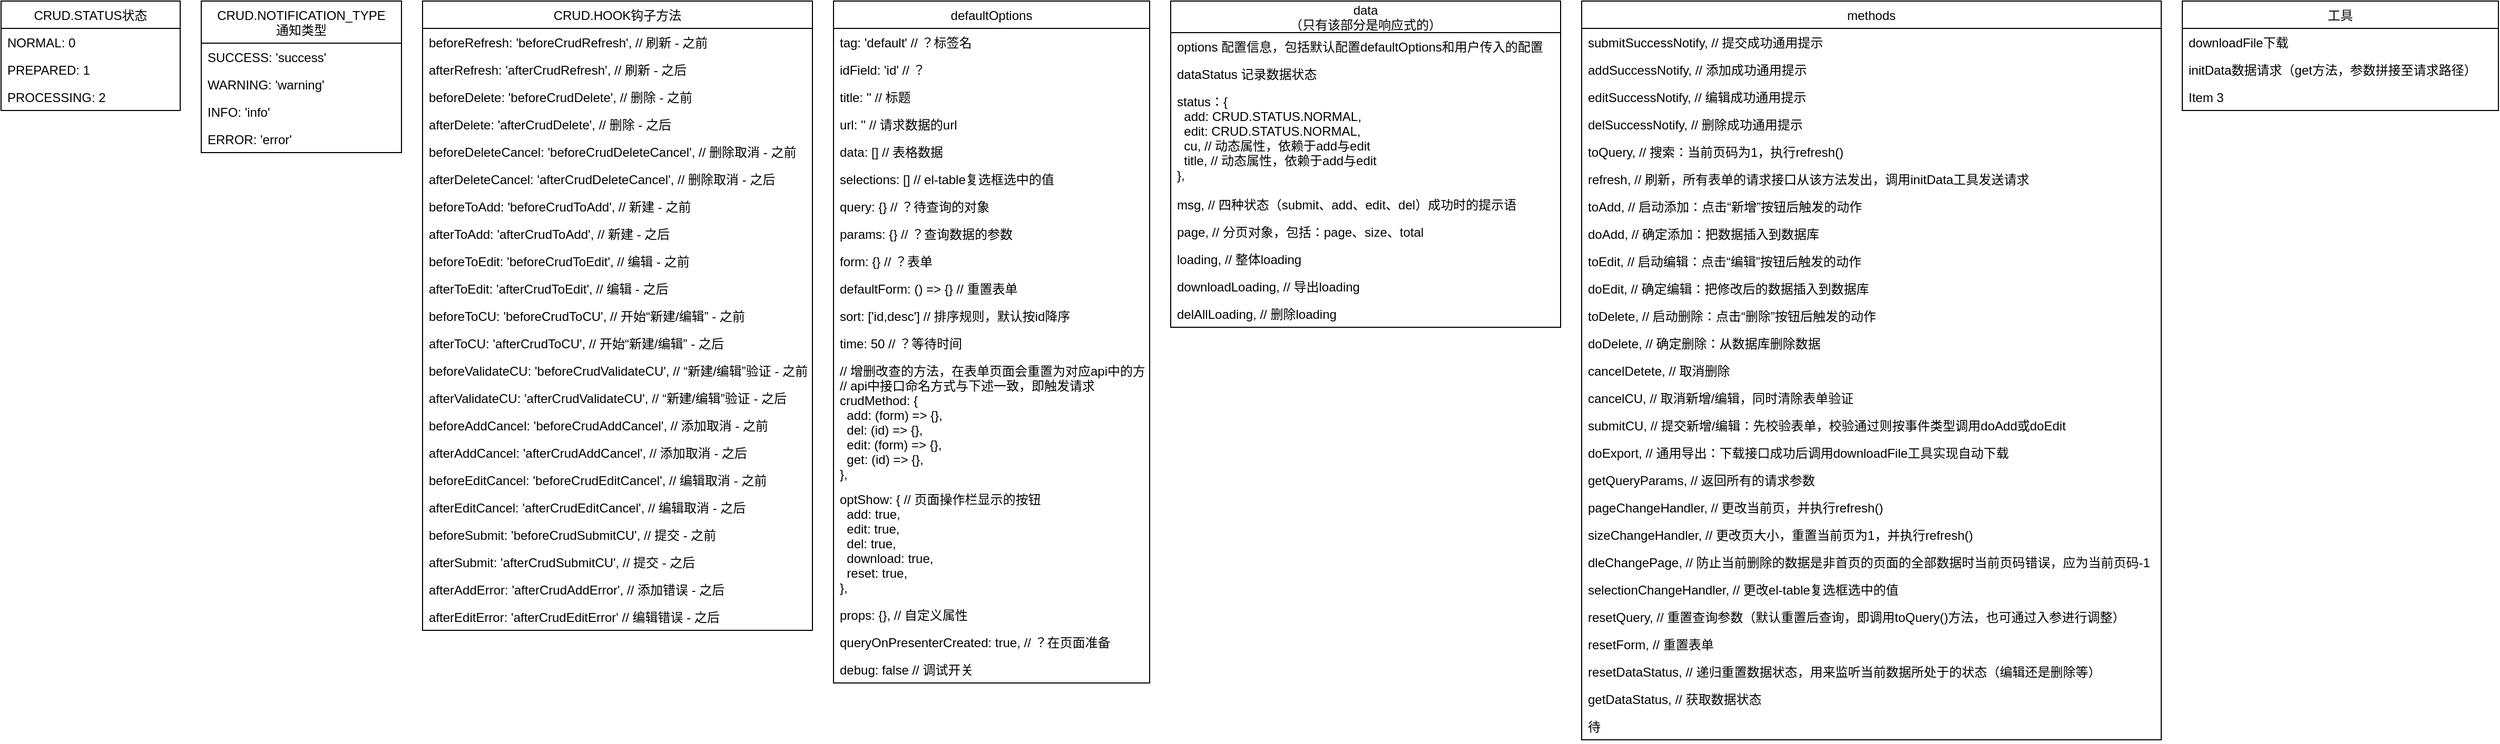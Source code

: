 <mxfile version="13.4.4" type="device"><diagram id="wk-aDKadbJKl-pEpEBbz" name="第 1 页"><mxGraphModel dx="1892" dy="1262" grid="1" gridSize="10" guides="1" tooltips="1" connect="1" arrows="1" fold="1" page="1" pageScale="1" pageWidth="827" pageHeight="1169" math="0" shadow="0"><root><mxCell id="0"/><mxCell id="1" parent="0"/><mxCell id="XEEHwRkOkubI2F-WsV6k-1" value="CRUD.STATUS状态" style="swimlane;fontStyle=0;childLayout=stackLayout;horizontal=1;startSize=26;fillColor=none;horizontalStack=0;resizeParent=1;resizeParentMax=0;resizeLast=0;collapsible=1;marginBottom=0;" parent="1" vertex="1"><mxGeometry x="20" y="20" width="170" height="104" as="geometry"/></mxCell><mxCell id="XEEHwRkOkubI2F-WsV6k-2" value="NORMAL: 0" style="text;strokeColor=none;fillColor=none;align=left;verticalAlign=top;spacingLeft=4;spacingRight=4;overflow=hidden;rotatable=0;points=[[0,0.5],[1,0.5]];portConstraint=eastwest;" parent="XEEHwRkOkubI2F-WsV6k-1" vertex="1"><mxGeometry y="26" width="170" height="26" as="geometry"/></mxCell><mxCell id="XEEHwRkOkubI2F-WsV6k-3" value="PREPARED: 1" style="text;strokeColor=none;fillColor=none;align=left;verticalAlign=top;spacingLeft=4;spacingRight=4;overflow=hidden;rotatable=0;points=[[0,0.5],[1,0.5]];portConstraint=eastwest;" parent="XEEHwRkOkubI2F-WsV6k-1" vertex="1"><mxGeometry y="52" width="170" height="26" as="geometry"/></mxCell><mxCell id="XEEHwRkOkubI2F-WsV6k-4" value="PROCESSING: 2" style="text;strokeColor=none;fillColor=none;align=left;verticalAlign=top;spacingLeft=4;spacingRight=4;overflow=hidden;rotatable=0;points=[[0,0.5],[1,0.5]];portConstraint=eastwest;" parent="XEEHwRkOkubI2F-WsV6k-1" vertex="1"><mxGeometry y="78" width="170" height="26" as="geometry"/></mxCell><mxCell id="ByZ_rdlV-RJvFOW0nfWG-1" value="CRUD.NOTIFICATION_TYPE&#10;通知类型" style="swimlane;fontStyle=0;childLayout=stackLayout;horizontal=1;startSize=40;fillColor=none;horizontalStack=0;resizeParent=1;resizeParentMax=0;resizeLast=0;collapsible=1;marginBottom=0;" vertex="1" parent="1"><mxGeometry x="210" y="20" width="190" height="144" as="geometry"/></mxCell><mxCell id="ByZ_rdlV-RJvFOW0nfWG-11" value="SUCCESS: 'success'" style="text;strokeColor=none;fillColor=none;align=left;verticalAlign=top;spacingLeft=4;spacingRight=4;overflow=hidden;rotatable=0;points=[[0,0.5],[1,0.5]];portConstraint=eastwest;" vertex="1" parent="ByZ_rdlV-RJvFOW0nfWG-1"><mxGeometry y="40" width="190" height="26" as="geometry"/></mxCell><mxCell id="ByZ_rdlV-RJvFOW0nfWG-2" value="WARNING: 'warning'" style="text;strokeColor=none;fillColor=none;align=left;verticalAlign=top;spacingLeft=4;spacingRight=4;overflow=hidden;rotatable=0;points=[[0,0.5],[1,0.5]];portConstraint=eastwest;" vertex="1" parent="ByZ_rdlV-RJvFOW0nfWG-1"><mxGeometry y="66" width="190" height="26" as="geometry"/></mxCell><mxCell id="ByZ_rdlV-RJvFOW0nfWG-3" value="INFO: 'info'" style="text;strokeColor=none;fillColor=none;align=left;verticalAlign=top;spacingLeft=4;spacingRight=4;overflow=hidden;rotatable=0;points=[[0,0.5],[1,0.5]];portConstraint=eastwest;" vertex="1" parent="ByZ_rdlV-RJvFOW0nfWG-1"><mxGeometry y="92" width="190" height="26" as="geometry"/></mxCell><mxCell id="ByZ_rdlV-RJvFOW0nfWG-4" value="ERROR: 'error'" style="text;strokeColor=none;fillColor=none;align=left;verticalAlign=top;spacingLeft=4;spacingRight=4;overflow=hidden;rotatable=0;points=[[0,0.5],[1,0.5]];portConstraint=eastwest;" vertex="1" parent="ByZ_rdlV-RJvFOW0nfWG-1"><mxGeometry y="118" width="190" height="26" as="geometry"/></mxCell><mxCell id="ByZ_rdlV-RJvFOW0nfWG-12" value="CRUD.HOOK钩子方法" style="swimlane;fontStyle=0;childLayout=stackLayout;horizontal=1;startSize=26;fillColor=none;horizontalStack=0;resizeParent=1;resizeParentMax=0;resizeLast=0;collapsible=1;marginBottom=0;" vertex="1" parent="1"><mxGeometry x="420" y="20" width="370" height="598" as="geometry"/></mxCell><mxCell id="ByZ_rdlV-RJvFOW0nfWG-13" value="beforeRefresh: 'beforeCrudRefresh', // 刷新 - 之前" style="text;strokeColor=none;fillColor=none;align=left;verticalAlign=top;spacingLeft=4;spacingRight=4;overflow=hidden;rotatable=0;points=[[0,0.5],[1,0.5]];portConstraint=eastwest;" vertex="1" parent="ByZ_rdlV-RJvFOW0nfWG-12"><mxGeometry y="26" width="370" height="26" as="geometry"/></mxCell><mxCell id="ByZ_rdlV-RJvFOW0nfWG-14" value="afterRefresh: 'afterCrudRefresh', // 刷新 - 之后" style="text;strokeColor=none;fillColor=none;align=left;verticalAlign=top;spacingLeft=4;spacingRight=4;overflow=hidden;rotatable=0;points=[[0,0.5],[1,0.5]];portConstraint=eastwest;" vertex="1" parent="ByZ_rdlV-RJvFOW0nfWG-12"><mxGeometry y="52" width="370" height="26" as="geometry"/></mxCell><mxCell id="ByZ_rdlV-RJvFOW0nfWG-30" value="beforeDelete: 'beforeCrudDelete', // 删除 - 之前" style="text;strokeColor=none;fillColor=none;align=left;verticalAlign=top;spacingLeft=4;spacingRight=4;overflow=hidden;rotatable=0;points=[[0,0.5],[1,0.5]];portConstraint=eastwest;" vertex="1" parent="ByZ_rdlV-RJvFOW0nfWG-12"><mxGeometry y="78" width="370" height="26" as="geometry"/></mxCell><mxCell id="ByZ_rdlV-RJvFOW0nfWG-29" value="afterDelete: 'afterCrudDelete', // 删除 - 之后" style="text;strokeColor=none;fillColor=none;align=left;verticalAlign=top;spacingLeft=4;spacingRight=4;overflow=hidden;rotatable=0;points=[[0,0.5],[1,0.5]];portConstraint=eastwest;" vertex="1" parent="ByZ_rdlV-RJvFOW0nfWG-12"><mxGeometry y="104" width="370" height="26" as="geometry"/></mxCell><mxCell id="ByZ_rdlV-RJvFOW0nfWG-28" value="beforeDeleteCancel: 'beforeCrudDeleteCancel', // 删除取消 - 之前" style="text;strokeColor=none;fillColor=none;align=left;verticalAlign=top;spacingLeft=4;spacingRight=4;overflow=hidden;rotatable=0;points=[[0,0.5],[1,0.5]];portConstraint=eastwest;" vertex="1" parent="ByZ_rdlV-RJvFOW0nfWG-12"><mxGeometry y="130" width="370" height="26" as="geometry"/></mxCell><mxCell id="ByZ_rdlV-RJvFOW0nfWG-27" value="afterDeleteCancel: 'afterCrudDeleteCancel', // 删除取消 - 之后" style="text;strokeColor=none;fillColor=none;align=left;verticalAlign=top;spacingLeft=4;spacingRight=4;overflow=hidden;rotatable=0;points=[[0,0.5],[1,0.5]];portConstraint=eastwest;" vertex="1" parent="ByZ_rdlV-RJvFOW0nfWG-12"><mxGeometry y="156" width="370" height="26" as="geometry"/></mxCell><mxCell id="ByZ_rdlV-RJvFOW0nfWG-26" value="beforeToAdd: 'beforeCrudToAdd', // 新建 - 之前" style="text;strokeColor=none;fillColor=none;align=left;verticalAlign=top;spacingLeft=4;spacingRight=4;overflow=hidden;rotatable=0;points=[[0,0.5],[1,0.5]];portConstraint=eastwest;" vertex="1" parent="ByZ_rdlV-RJvFOW0nfWG-12"><mxGeometry y="182" width="370" height="26" as="geometry"/></mxCell><mxCell id="ByZ_rdlV-RJvFOW0nfWG-38" value="afterToAdd: 'afterCrudToAdd', // 新建 - 之后" style="text;strokeColor=none;fillColor=none;align=left;verticalAlign=top;spacingLeft=4;spacingRight=4;overflow=hidden;rotatable=0;points=[[0,0.5],[1,0.5]];portConstraint=eastwest;" vertex="1" parent="ByZ_rdlV-RJvFOW0nfWG-12"><mxGeometry y="208" width="370" height="26" as="geometry"/></mxCell><mxCell id="ByZ_rdlV-RJvFOW0nfWG-37" value="beforeToEdit: 'beforeCrudToEdit', // 编辑 - 之前" style="text;strokeColor=none;fillColor=none;align=left;verticalAlign=top;spacingLeft=4;spacingRight=4;overflow=hidden;rotatable=0;points=[[0,0.5],[1,0.5]];portConstraint=eastwest;" vertex="1" parent="ByZ_rdlV-RJvFOW0nfWG-12"><mxGeometry y="234" width="370" height="26" as="geometry"/></mxCell><mxCell id="ByZ_rdlV-RJvFOW0nfWG-36" value="afterToEdit: 'afterCrudToEdit', // 编辑 - 之后" style="text;strokeColor=none;fillColor=none;align=left;verticalAlign=top;spacingLeft=4;spacingRight=4;overflow=hidden;rotatable=0;points=[[0,0.5],[1,0.5]];portConstraint=eastwest;" vertex="1" parent="ByZ_rdlV-RJvFOW0nfWG-12"><mxGeometry y="260" width="370" height="26" as="geometry"/></mxCell><mxCell id="ByZ_rdlV-RJvFOW0nfWG-35" value="beforeToCU: 'beforeCrudToCU', // 开始“新建/编辑” - 之前" style="text;strokeColor=none;fillColor=none;align=left;verticalAlign=top;spacingLeft=4;spacingRight=4;overflow=hidden;rotatable=0;points=[[0,0.5],[1,0.5]];portConstraint=eastwest;" vertex="1" parent="ByZ_rdlV-RJvFOW0nfWG-12"><mxGeometry y="286" width="370" height="26" as="geometry"/></mxCell><mxCell id="ByZ_rdlV-RJvFOW0nfWG-34" value="afterToCU: 'afterCrudToCU', // 开始“新建/编辑” - 之后" style="text;strokeColor=none;fillColor=none;align=left;verticalAlign=top;spacingLeft=4;spacingRight=4;overflow=hidden;rotatable=0;points=[[0,0.5],[1,0.5]];portConstraint=eastwest;" vertex="1" parent="ByZ_rdlV-RJvFOW0nfWG-12"><mxGeometry y="312" width="370" height="26" as="geometry"/></mxCell><mxCell id="ByZ_rdlV-RJvFOW0nfWG-33" value="beforeValidateCU: 'beforeCrudValidateCU', // “新建/编辑”验证 - 之前" style="text;strokeColor=none;fillColor=none;align=left;verticalAlign=top;spacingLeft=4;spacingRight=4;overflow=hidden;rotatable=0;points=[[0,0.5],[1,0.5]];portConstraint=eastwest;" vertex="1" parent="ByZ_rdlV-RJvFOW0nfWG-12"><mxGeometry y="338" width="370" height="26" as="geometry"/></mxCell><mxCell id="ByZ_rdlV-RJvFOW0nfWG-32" value="afterValidateCU: 'afterCrudValidateCU', // “新建/编辑”验证 - 之后" style="text;strokeColor=none;fillColor=none;align=left;verticalAlign=top;spacingLeft=4;spacingRight=4;overflow=hidden;rotatable=0;points=[[0,0.5],[1,0.5]];portConstraint=eastwest;" vertex="1" parent="ByZ_rdlV-RJvFOW0nfWG-12"><mxGeometry y="364" width="370" height="26" as="geometry"/></mxCell><mxCell id="ByZ_rdlV-RJvFOW0nfWG-31" value="beforeAddCancel: 'beforeCrudAddCancel', // 添加取消 - 之前" style="text;strokeColor=none;fillColor=none;align=left;verticalAlign=top;spacingLeft=4;spacingRight=4;overflow=hidden;rotatable=0;points=[[0,0.5],[1,0.5]];portConstraint=eastwest;" vertex="1" parent="ByZ_rdlV-RJvFOW0nfWG-12"><mxGeometry y="390" width="370" height="26" as="geometry"/></mxCell><mxCell id="ByZ_rdlV-RJvFOW0nfWG-25" value="afterAddCancel: 'afterCrudAddCancel', // 添加取消 - 之后" style="text;strokeColor=none;fillColor=none;align=left;verticalAlign=top;spacingLeft=4;spacingRight=4;overflow=hidden;rotatable=0;points=[[0,0.5],[1,0.5]];portConstraint=eastwest;" vertex="1" parent="ByZ_rdlV-RJvFOW0nfWG-12"><mxGeometry y="416" width="370" height="26" as="geometry"/></mxCell><mxCell id="ByZ_rdlV-RJvFOW0nfWG-24" value="beforeEditCancel: 'beforeCrudEditCancel', // 编辑取消 - 之前" style="text;strokeColor=none;fillColor=none;align=left;verticalAlign=top;spacingLeft=4;spacingRight=4;overflow=hidden;rotatable=0;points=[[0,0.5],[1,0.5]];portConstraint=eastwest;" vertex="1" parent="ByZ_rdlV-RJvFOW0nfWG-12"><mxGeometry y="442" width="370" height="26" as="geometry"/></mxCell><mxCell id="ByZ_rdlV-RJvFOW0nfWG-23" value="afterEditCancel: 'afterCrudEditCancel', // 编辑取消 - 之后" style="text;strokeColor=none;fillColor=none;align=left;verticalAlign=top;spacingLeft=4;spacingRight=4;overflow=hidden;rotatable=0;points=[[0,0.5],[1,0.5]];portConstraint=eastwest;" vertex="1" parent="ByZ_rdlV-RJvFOW0nfWG-12"><mxGeometry y="468" width="370" height="26" as="geometry"/></mxCell><mxCell id="ByZ_rdlV-RJvFOW0nfWG-15" value="beforeSubmit: 'beforeCrudSubmitCU', // 提交 - 之前" style="text;strokeColor=none;fillColor=none;align=left;verticalAlign=top;spacingLeft=4;spacingRight=4;overflow=hidden;rotatable=0;points=[[0,0.5],[1,0.5]];portConstraint=eastwest;" vertex="1" parent="ByZ_rdlV-RJvFOW0nfWG-12"><mxGeometry y="494" width="370" height="26" as="geometry"/></mxCell><mxCell id="ByZ_rdlV-RJvFOW0nfWG-22" value="afterSubmit: 'afterCrudSubmitCU', // 提交 - 之后" style="text;strokeColor=none;fillColor=none;align=left;verticalAlign=top;spacingLeft=4;spacingRight=4;overflow=hidden;rotatable=0;points=[[0,0.5],[1,0.5]];portConstraint=eastwest;" vertex="1" parent="ByZ_rdlV-RJvFOW0nfWG-12"><mxGeometry y="520" width="370" height="26" as="geometry"/></mxCell><mxCell id="ByZ_rdlV-RJvFOW0nfWG-21" value="afterAddError: 'afterCrudAddError', // 添加错误 - 之后" style="text;strokeColor=none;fillColor=none;align=left;verticalAlign=top;spacingLeft=4;spacingRight=4;overflow=hidden;rotatable=0;points=[[0,0.5],[1,0.5]];portConstraint=eastwest;" vertex="1" parent="ByZ_rdlV-RJvFOW0nfWG-12"><mxGeometry y="546" width="370" height="26" as="geometry"/></mxCell><mxCell id="ByZ_rdlV-RJvFOW0nfWG-20" value="afterEditError: 'afterCrudEditError' // 编辑错误 - 之后&#10;&#10;" style="text;strokeColor=none;fillColor=none;align=left;verticalAlign=top;spacingLeft=4;spacingRight=4;overflow=hidden;rotatable=0;points=[[0,0.5],[1,0.5]];portConstraint=eastwest;" vertex="1" parent="ByZ_rdlV-RJvFOW0nfWG-12"><mxGeometry y="572" width="370" height="26" as="geometry"/></mxCell><mxCell id="ByZ_rdlV-RJvFOW0nfWG-39" value="defaultOptions" style="swimlane;fontStyle=0;childLayout=stackLayout;horizontal=1;startSize=26;fillColor=none;horizontalStack=0;resizeParent=1;resizeParentMax=0;resizeLast=0;collapsible=1;marginBottom=0;" vertex="1" parent="1"><mxGeometry x="810" y="20" width="300" height="648" as="geometry"/></mxCell><mxCell id="ByZ_rdlV-RJvFOW0nfWG-42" value="tag: 'default' // ？标签名" style="text;strokeColor=none;fillColor=none;align=left;verticalAlign=top;spacingLeft=4;spacingRight=4;overflow=hidden;rotatable=0;points=[[0,0.5],[1,0.5]];portConstraint=eastwest;" vertex="1" parent="ByZ_rdlV-RJvFOW0nfWG-39"><mxGeometry y="26" width="300" height="26" as="geometry"/></mxCell><mxCell id="ByZ_rdlV-RJvFOW0nfWG-43" value="idField: 'id' // ？" style="text;strokeColor=none;fillColor=none;align=left;verticalAlign=top;spacingLeft=4;spacingRight=4;overflow=hidden;rotatable=0;points=[[0,0.5],[1,0.5]];portConstraint=eastwest;" vertex="1" parent="ByZ_rdlV-RJvFOW0nfWG-39"><mxGeometry y="52" width="300" height="26" as="geometry"/></mxCell><mxCell id="ByZ_rdlV-RJvFOW0nfWG-44" value="title: '' // 标题" style="text;strokeColor=none;fillColor=none;align=left;verticalAlign=top;spacingLeft=4;spacingRight=4;overflow=hidden;rotatable=0;points=[[0,0.5],[1,0.5]];portConstraint=eastwest;" vertex="1" parent="ByZ_rdlV-RJvFOW0nfWG-39"><mxGeometry y="78" width="300" height="26" as="geometry"/></mxCell><mxCell id="ByZ_rdlV-RJvFOW0nfWG-45" value="url: '' // 请求数据的url" style="text;strokeColor=none;fillColor=none;align=left;verticalAlign=top;spacingLeft=4;spacingRight=4;overflow=hidden;rotatable=0;points=[[0,0.5],[1,0.5]];portConstraint=eastwest;" vertex="1" parent="ByZ_rdlV-RJvFOW0nfWG-39"><mxGeometry y="104" width="300" height="26" as="geometry"/></mxCell><mxCell id="ByZ_rdlV-RJvFOW0nfWG-46" value="data: [] // 表格数据" style="text;strokeColor=none;fillColor=none;align=left;verticalAlign=top;spacingLeft=4;spacingRight=4;overflow=hidden;rotatable=0;points=[[0,0.5],[1,0.5]];portConstraint=eastwest;" vertex="1" parent="ByZ_rdlV-RJvFOW0nfWG-39"><mxGeometry y="130" width="300" height="26" as="geometry"/></mxCell><mxCell id="ByZ_rdlV-RJvFOW0nfWG-47" value="selections: [] // el-table复选框选中的值" style="text;strokeColor=none;fillColor=none;align=left;verticalAlign=top;spacingLeft=4;spacingRight=4;overflow=hidden;rotatable=0;points=[[0,0.5],[1,0.5]];portConstraint=eastwest;" vertex="1" parent="ByZ_rdlV-RJvFOW0nfWG-39"><mxGeometry y="156" width="300" height="26" as="geometry"/></mxCell><mxCell id="ByZ_rdlV-RJvFOW0nfWG-48" value="query: {} // ？待查询的对象" style="text;strokeColor=none;fillColor=none;align=left;verticalAlign=top;spacingLeft=4;spacingRight=4;overflow=hidden;rotatable=0;points=[[0,0.5],[1,0.5]];portConstraint=eastwest;" vertex="1" parent="ByZ_rdlV-RJvFOW0nfWG-39"><mxGeometry y="182" width="300" height="26" as="geometry"/></mxCell><mxCell id="ByZ_rdlV-RJvFOW0nfWG-49" value="params: {} // ？查询数据的参数" style="text;strokeColor=none;fillColor=none;align=left;verticalAlign=top;spacingLeft=4;spacingRight=4;overflow=hidden;rotatable=0;points=[[0,0.5],[1,0.5]];portConstraint=eastwest;" vertex="1" parent="ByZ_rdlV-RJvFOW0nfWG-39"><mxGeometry y="208" width="300" height="26" as="geometry"/></mxCell><mxCell id="ByZ_rdlV-RJvFOW0nfWG-50" value="form: {} // ？表单" style="text;strokeColor=none;fillColor=none;align=left;verticalAlign=top;spacingLeft=4;spacingRight=4;overflow=hidden;rotatable=0;points=[[0,0.5],[1,0.5]];portConstraint=eastwest;" vertex="1" parent="ByZ_rdlV-RJvFOW0nfWG-39"><mxGeometry y="234" width="300" height="26" as="geometry"/></mxCell><mxCell id="ByZ_rdlV-RJvFOW0nfWG-51" value="defaultForm: () =&gt; {} // 重置表单" style="text;strokeColor=none;fillColor=none;align=left;verticalAlign=top;spacingLeft=4;spacingRight=4;overflow=hidden;rotatable=0;points=[[0,0.5],[1,0.5]];portConstraint=eastwest;" vertex="1" parent="ByZ_rdlV-RJvFOW0nfWG-39"><mxGeometry y="260" width="300" height="26" as="geometry"/></mxCell><mxCell id="ByZ_rdlV-RJvFOW0nfWG-52" value="sort: ['id,desc'] // 排序规则，默认按id降序" style="text;strokeColor=none;fillColor=none;align=left;verticalAlign=top;spacingLeft=4;spacingRight=4;overflow=hidden;rotatable=0;points=[[0,0.5],[1,0.5]];portConstraint=eastwest;" vertex="1" parent="ByZ_rdlV-RJvFOW0nfWG-39"><mxGeometry y="286" width="300" height="26" as="geometry"/></mxCell><mxCell id="ByZ_rdlV-RJvFOW0nfWG-53" value="time: 50 // ？等待时间" style="text;strokeColor=none;fillColor=none;align=left;verticalAlign=top;spacingLeft=4;spacingRight=4;overflow=hidden;rotatable=0;points=[[0,0.5],[1,0.5]];portConstraint=eastwest;" vertex="1" parent="ByZ_rdlV-RJvFOW0nfWG-39"><mxGeometry y="312" width="300" height="26" as="geometry"/></mxCell><mxCell id="ByZ_rdlV-RJvFOW0nfWG-54" value="// 增删改查的方法，在表单页面会重置为对应api中的方法，&#10;// api中接口命名方式与下述一致，即触发请求&#10;crudMethod: {&#10;  add: (form) =&gt; {},&#10;  del: (id) =&gt; {},&#10;  edit: (form) =&gt; {},&#10;  get: (id) =&gt; {},&#10;}," style="text;strokeColor=none;fillColor=none;align=left;verticalAlign=top;spacingLeft=4;spacingRight=4;overflow=hidden;rotatable=0;points=[[0,0.5],[1,0.5]];portConstraint=eastwest;" vertex="1" parent="ByZ_rdlV-RJvFOW0nfWG-39"><mxGeometry y="338" width="300" height="122" as="geometry"/></mxCell><mxCell id="ByZ_rdlV-RJvFOW0nfWG-55" value="optShow: { // 页面操作栏显示的按钮&#10;  add: true,&#10;  edit: true,&#10;  del: true,&#10;  download: true,&#10;  reset: true,&#10;}," style="text;strokeColor=none;fillColor=none;align=left;verticalAlign=top;spacingLeft=4;spacingRight=4;overflow=hidden;rotatable=0;points=[[0,0.5],[1,0.5]];portConstraint=eastwest;" vertex="1" parent="ByZ_rdlV-RJvFOW0nfWG-39"><mxGeometry y="460" width="300" height="110" as="geometry"/></mxCell><mxCell id="ByZ_rdlV-RJvFOW0nfWG-56" value="props: {}, // 自定义属性" style="text;strokeColor=none;fillColor=none;align=left;verticalAlign=top;spacingLeft=4;spacingRight=4;overflow=hidden;rotatable=0;points=[[0,0.5],[1,0.5]];portConstraint=eastwest;" vertex="1" parent="ByZ_rdlV-RJvFOW0nfWG-39"><mxGeometry y="570" width="300" height="26" as="geometry"/></mxCell><mxCell id="ByZ_rdlV-RJvFOW0nfWG-57" value="queryOnPresenterCreated: true, // ？在页面准备" style="text;strokeColor=none;fillColor=none;align=left;verticalAlign=top;spacingLeft=4;spacingRight=4;overflow=hidden;rotatable=0;points=[[0,0.5],[1,0.5]];portConstraint=eastwest;" vertex="1" parent="ByZ_rdlV-RJvFOW0nfWG-39"><mxGeometry y="596" width="300" height="26" as="geometry"/></mxCell><mxCell id="ByZ_rdlV-RJvFOW0nfWG-58" value="debug: false // 调试开关" style="text;strokeColor=none;fillColor=none;align=left;verticalAlign=top;spacingLeft=4;spacingRight=4;overflow=hidden;rotatable=0;points=[[0,0.5],[1,0.5]];portConstraint=eastwest;" vertex="1" parent="ByZ_rdlV-RJvFOW0nfWG-39"><mxGeometry y="622" width="300" height="26" as="geometry"/></mxCell><mxCell id="ByZ_rdlV-RJvFOW0nfWG-66" value="data&#10;（只有该部分是响应式的）" style="swimlane;fontStyle=0;childLayout=stackLayout;horizontal=1;startSize=30;fillColor=none;horizontalStack=0;resizeParent=1;resizeParentMax=0;resizeLast=0;collapsible=1;marginBottom=0;" vertex="1" parent="1"><mxGeometry x="1130" y="20" width="370" height="310" as="geometry"/></mxCell><mxCell id="ByZ_rdlV-RJvFOW0nfWG-67" value="options 配置信息，包括默认配置defaultOptions和用户传入的配置" style="text;strokeColor=none;fillColor=none;align=left;verticalAlign=top;spacingLeft=4;spacingRight=4;overflow=hidden;rotatable=0;points=[[0,0.5],[1,0.5]];portConstraint=eastwest;" vertex="1" parent="ByZ_rdlV-RJvFOW0nfWG-66"><mxGeometry y="30" width="370" height="26" as="geometry"/></mxCell><mxCell id="ByZ_rdlV-RJvFOW0nfWG-68" value="dataStatus 记录数据状态" style="text;strokeColor=none;fillColor=none;align=left;verticalAlign=top;spacingLeft=4;spacingRight=4;overflow=hidden;rotatable=0;points=[[0,0.5],[1,0.5]];portConstraint=eastwest;" vertex="1" parent="ByZ_rdlV-RJvFOW0nfWG-66"><mxGeometry y="56" width="370" height="26" as="geometry"/></mxCell><mxCell id="ByZ_rdlV-RJvFOW0nfWG-69" value="status：{&#10;  add: CRUD.STATUS.NORMAL,&#10;  edit: CRUD.STATUS.NORMAL,&#10;  cu, // 动态属性，依赖于add与edit&#10;  title, // 动态属性，依赖于add与edit&#10;}," style="text;strokeColor=none;fillColor=none;align=left;verticalAlign=top;spacingLeft=4;spacingRight=4;overflow=hidden;rotatable=0;points=[[0,0.5],[1,0.5]];portConstraint=eastwest;" vertex="1" parent="ByZ_rdlV-RJvFOW0nfWG-66"><mxGeometry y="82" width="370" height="98" as="geometry"/></mxCell><mxCell id="ByZ_rdlV-RJvFOW0nfWG-70" value="msg, // 四种状态（submit、add、edit、del）成功时的提示语" style="text;strokeColor=none;fillColor=none;align=left;verticalAlign=top;spacingLeft=4;spacingRight=4;overflow=hidden;rotatable=0;points=[[0,0.5],[1,0.5]];portConstraint=eastwest;" vertex="1" parent="ByZ_rdlV-RJvFOW0nfWG-66"><mxGeometry y="180" width="370" height="26" as="geometry"/></mxCell><mxCell id="ByZ_rdlV-RJvFOW0nfWG-71" value="page, // 分页对象，包括：page、size、total" style="text;strokeColor=none;fillColor=none;align=left;verticalAlign=top;spacingLeft=4;spacingRight=4;overflow=hidden;rotatable=0;points=[[0,0.5],[1,0.5]];portConstraint=eastwest;" vertex="1" parent="ByZ_rdlV-RJvFOW0nfWG-66"><mxGeometry y="206" width="370" height="26" as="geometry"/></mxCell><mxCell id="ByZ_rdlV-RJvFOW0nfWG-72" value="loading, // 整体loading" style="text;strokeColor=none;fillColor=none;align=left;verticalAlign=top;spacingLeft=4;spacingRight=4;overflow=hidden;rotatable=0;points=[[0,0.5],[1,0.5]];portConstraint=eastwest;" vertex="1" parent="ByZ_rdlV-RJvFOW0nfWG-66"><mxGeometry y="232" width="370" height="26" as="geometry"/></mxCell><mxCell id="ByZ_rdlV-RJvFOW0nfWG-73" value="downloadLoading, // 导出loading" style="text;strokeColor=none;fillColor=none;align=left;verticalAlign=top;spacingLeft=4;spacingRight=4;overflow=hidden;rotatable=0;points=[[0,0.5],[1,0.5]];portConstraint=eastwest;" vertex="1" parent="ByZ_rdlV-RJvFOW0nfWG-66"><mxGeometry y="258" width="370" height="26" as="geometry"/></mxCell><mxCell id="ByZ_rdlV-RJvFOW0nfWG-74" value="delAllLoading, // 删除loading&#10;" style="text;strokeColor=none;fillColor=none;align=left;verticalAlign=top;spacingLeft=4;spacingRight=4;overflow=hidden;rotatable=0;points=[[0,0.5],[1,0.5]];portConstraint=eastwest;" vertex="1" parent="ByZ_rdlV-RJvFOW0nfWG-66"><mxGeometry y="284" width="370" height="26" as="geometry"/></mxCell><mxCell id="ByZ_rdlV-RJvFOW0nfWG-91" value="methods" style="swimlane;fontStyle=0;childLayout=stackLayout;horizontal=1;startSize=26;fillColor=none;horizontalStack=0;resizeParent=1;resizeParentMax=0;resizeLast=0;collapsible=1;marginBottom=0;" vertex="1" parent="1"><mxGeometry x="1520" y="20" width="550" height="702" as="geometry"/></mxCell><mxCell id="ByZ_rdlV-RJvFOW0nfWG-92" value="submitSuccessNotify, // 提交成功通用提示" style="text;strokeColor=none;fillColor=none;align=left;verticalAlign=top;spacingLeft=4;spacingRight=4;overflow=hidden;rotatable=0;points=[[0,0.5],[1,0.5]];portConstraint=eastwest;" vertex="1" parent="ByZ_rdlV-RJvFOW0nfWG-91"><mxGeometry y="26" width="550" height="26" as="geometry"/></mxCell><mxCell id="ByZ_rdlV-RJvFOW0nfWG-93" value="addSuccessNotify, // 添加成功通用提示" style="text;strokeColor=none;fillColor=none;align=left;verticalAlign=top;spacingLeft=4;spacingRight=4;overflow=hidden;rotatable=0;points=[[0,0.5],[1,0.5]];portConstraint=eastwest;" vertex="1" parent="ByZ_rdlV-RJvFOW0nfWG-91"><mxGeometry y="52" width="550" height="26" as="geometry"/></mxCell><mxCell id="ByZ_rdlV-RJvFOW0nfWG-94" value="editSuccessNotify, // 编辑成功通用提示" style="text;strokeColor=none;fillColor=none;align=left;verticalAlign=top;spacingLeft=4;spacingRight=4;overflow=hidden;rotatable=0;points=[[0,0.5],[1,0.5]];portConstraint=eastwest;" vertex="1" parent="ByZ_rdlV-RJvFOW0nfWG-91"><mxGeometry y="78" width="550" height="26" as="geometry"/></mxCell><mxCell id="ByZ_rdlV-RJvFOW0nfWG-95" value="delSuccessNotify, // 删除成功通用提示" style="text;strokeColor=none;fillColor=none;align=left;verticalAlign=top;spacingLeft=4;spacingRight=4;overflow=hidden;rotatable=0;points=[[0,0.5],[1,0.5]];portConstraint=eastwest;" vertex="1" parent="ByZ_rdlV-RJvFOW0nfWG-91"><mxGeometry y="104" width="550" height="26" as="geometry"/></mxCell><mxCell id="ByZ_rdlV-RJvFOW0nfWG-96" value="toQuery, // 搜索：当前页码为1，执行refresh()" style="text;strokeColor=none;fillColor=none;align=left;verticalAlign=top;spacingLeft=4;spacingRight=4;overflow=hidden;rotatable=0;points=[[0,0.5],[1,0.5]];portConstraint=eastwest;" vertex="1" parent="ByZ_rdlV-RJvFOW0nfWG-91"><mxGeometry y="130" width="550" height="26" as="geometry"/></mxCell><mxCell id="ByZ_rdlV-RJvFOW0nfWG-97" value="refresh, // 刷新，所有表单的请求接口从该方法发出，调用initData工具发送请求" style="text;strokeColor=none;fillColor=none;align=left;verticalAlign=top;spacingLeft=4;spacingRight=4;overflow=hidden;rotatable=0;points=[[0,0.5],[1,0.5]];portConstraint=eastwest;" vertex="1" parent="ByZ_rdlV-RJvFOW0nfWG-91"><mxGeometry y="156" width="550" height="26" as="geometry"/></mxCell><mxCell id="ByZ_rdlV-RJvFOW0nfWG-98" value="toAdd, // 启动添加：点击“新增”按钮后触发的动作" style="text;strokeColor=none;fillColor=none;align=left;verticalAlign=top;spacingLeft=4;spacingRight=4;overflow=hidden;rotatable=0;points=[[0,0.5],[1,0.5]];portConstraint=eastwest;" vertex="1" parent="ByZ_rdlV-RJvFOW0nfWG-91"><mxGeometry y="182" width="550" height="26" as="geometry"/></mxCell><mxCell id="ByZ_rdlV-RJvFOW0nfWG-99" value="doAdd, // 确定添加：把数据插入到数据库" style="text;strokeColor=none;fillColor=none;align=left;verticalAlign=top;spacingLeft=4;spacingRight=4;overflow=hidden;rotatable=0;points=[[0,0.5],[1,0.5]];portConstraint=eastwest;" vertex="1" parent="ByZ_rdlV-RJvFOW0nfWG-91"><mxGeometry y="208" width="550" height="26" as="geometry"/></mxCell><mxCell id="ByZ_rdlV-RJvFOW0nfWG-100" value="toEdit, // 启动编辑：点击“编辑”按钮后触发的动作" style="text;strokeColor=none;fillColor=none;align=left;verticalAlign=top;spacingLeft=4;spacingRight=4;overflow=hidden;rotatable=0;points=[[0,0.5],[1,0.5]];portConstraint=eastwest;" vertex="1" parent="ByZ_rdlV-RJvFOW0nfWG-91"><mxGeometry y="234" width="550" height="26" as="geometry"/></mxCell><mxCell id="ByZ_rdlV-RJvFOW0nfWG-101" value="doEdit, // 确定编辑：把修改后的数据插入到数据库" style="text;strokeColor=none;fillColor=none;align=left;verticalAlign=top;spacingLeft=4;spacingRight=4;overflow=hidden;rotatable=0;points=[[0,0.5],[1,0.5]];portConstraint=eastwest;" vertex="1" parent="ByZ_rdlV-RJvFOW0nfWG-91"><mxGeometry y="260" width="550" height="26" as="geometry"/></mxCell><mxCell id="ByZ_rdlV-RJvFOW0nfWG-102" value="toDelete, // 启动删除：点击“删除”按钮后触发的动作" style="text;strokeColor=none;fillColor=none;align=left;verticalAlign=top;spacingLeft=4;spacingRight=4;overflow=hidden;rotatable=0;points=[[0,0.5],[1,0.5]];portConstraint=eastwest;" vertex="1" parent="ByZ_rdlV-RJvFOW0nfWG-91"><mxGeometry y="286" width="550" height="26" as="geometry"/></mxCell><mxCell id="ByZ_rdlV-RJvFOW0nfWG-103" value="doDelete, // 确定删除：从数据库删除数据" style="text;strokeColor=none;fillColor=none;align=left;verticalAlign=top;spacingLeft=4;spacingRight=4;overflow=hidden;rotatable=0;points=[[0,0.5],[1,0.5]];portConstraint=eastwest;" vertex="1" parent="ByZ_rdlV-RJvFOW0nfWG-91"><mxGeometry y="312" width="550" height="26" as="geometry"/></mxCell><mxCell id="ByZ_rdlV-RJvFOW0nfWG-104" value="cancelDetete, // 取消删除" style="text;strokeColor=none;fillColor=none;align=left;verticalAlign=top;spacingLeft=4;spacingRight=4;overflow=hidden;rotatable=0;points=[[0,0.5],[1,0.5]];portConstraint=eastwest;" vertex="1" parent="ByZ_rdlV-RJvFOW0nfWG-91"><mxGeometry y="338" width="550" height="26" as="geometry"/></mxCell><mxCell id="ByZ_rdlV-RJvFOW0nfWG-105" value="cancelCU, // 取消新增/编辑，同时清除表单验证" style="text;strokeColor=none;fillColor=none;align=left;verticalAlign=top;spacingLeft=4;spacingRight=4;overflow=hidden;rotatable=0;points=[[0,0.5],[1,0.5]];portConstraint=eastwest;" vertex="1" parent="ByZ_rdlV-RJvFOW0nfWG-91"><mxGeometry y="364" width="550" height="26" as="geometry"/></mxCell><mxCell id="ByZ_rdlV-RJvFOW0nfWG-106" value="submitCU, // 提交新增/编辑：先校验表单，校验通过则按事件类型调用doAdd或doEdit" style="text;strokeColor=none;fillColor=none;align=left;verticalAlign=top;spacingLeft=4;spacingRight=4;overflow=hidden;rotatable=0;points=[[0,0.5],[1,0.5]];portConstraint=eastwest;" vertex="1" parent="ByZ_rdlV-RJvFOW0nfWG-91"><mxGeometry y="390" width="550" height="26" as="geometry"/></mxCell><mxCell id="ByZ_rdlV-RJvFOW0nfWG-107" value="doExport, // 通用导出：下载接口成功后调用downloadFile工具实现自动下载" style="text;strokeColor=none;fillColor=none;align=left;verticalAlign=top;spacingLeft=4;spacingRight=4;overflow=hidden;rotatable=0;points=[[0,0.5],[1,0.5]];portConstraint=eastwest;" vertex="1" parent="ByZ_rdlV-RJvFOW0nfWG-91"><mxGeometry y="416" width="550" height="26" as="geometry"/></mxCell><mxCell id="ByZ_rdlV-RJvFOW0nfWG-108" value="getQueryParams, // 返回所有的请求参数" style="text;strokeColor=none;fillColor=none;align=left;verticalAlign=top;spacingLeft=4;spacingRight=4;overflow=hidden;rotatable=0;points=[[0,0.5],[1,0.5]];portConstraint=eastwest;" vertex="1" parent="ByZ_rdlV-RJvFOW0nfWG-91"><mxGeometry y="442" width="550" height="26" as="geometry"/></mxCell><mxCell id="ByZ_rdlV-RJvFOW0nfWG-109" value="pageChangeHandler, // 更改当前页，并执行refresh()" style="text;strokeColor=none;fillColor=none;align=left;verticalAlign=top;spacingLeft=4;spacingRight=4;overflow=hidden;rotatable=0;points=[[0,0.5],[1,0.5]];portConstraint=eastwest;" vertex="1" parent="ByZ_rdlV-RJvFOW0nfWG-91"><mxGeometry y="468" width="550" height="26" as="geometry"/></mxCell><mxCell id="ByZ_rdlV-RJvFOW0nfWG-110" value="sizeChangeHandler, // 更改页大小，重置当前页为1，并执行refresh()" style="text;strokeColor=none;fillColor=none;align=left;verticalAlign=top;spacingLeft=4;spacingRight=4;overflow=hidden;rotatable=0;points=[[0,0.5],[1,0.5]];portConstraint=eastwest;" vertex="1" parent="ByZ_rdlV-RJvFOW0nfWG-91"><mxGeometry y="494" width="550" height="26" as="geometry"/></mxCell><mxCell id="ByZ_rdlV-RJvFOW0nfWG-111" value="dleChangePage, // 防止当前删除的数据是非首页的页面的全部数据时当前页码错误，应为当前页码-1" style="text;strokeColor=none;fillColor=none;align=left;verticalAlign=top;spacingLeft=4;spacingRight=4;overflow=hidden;rotatable=0;points=[[0,0.5],[1,0.5]];portConstraint=eastwest;" vertex="1" parent="ByZ_rdlV-RJvFOW0nfWG-91"><mxGeometry y="520" width="550" height="26" as="geometry"/></mxCell><mxCell id="ByZ_rdlV-RJvFOW0nfWG-116" value="selectionChangeHandler, // 更改el-table复选框选中的值" style="text;strokeColor=none;fillColor=none;align=left;verticalAlign=top;spacingLeft=4;spacingRight=4;overflow=hidden;rotatable=0;points=[[0,0.5],[1,0.5]];portConstraint=eastwest;" vertex="1" parent="ByZ_rdlV-RJvFOW0nfWG-91"><mxGeometry y="546" width="550" height="26" as="geometry"/></mxCell><mxCell id="ByZ_rdlV-RJvFOW0nfWG-112" value="resetQuery, // 重置查询参数（默认重置后查询，即调用toQuery()方法，也可通过入参进行调整）" style="text;strokeColor=none;fillColor=none;align=left;verticalAlign=top;spacingLeft=4;spacingRight=4;overflow=hidden;rotatable=0;points=[[0,0.5],[1,0.5]];portConstraint=eastwest;" vertex="1" parent="ByZ_rdlV-RJvFOW0nfWG-91"><mxGeometry y="572" width="550" height="26" as="geometry"/></mxCell><mxCell id="ByZ_rdlV-RJvFOW0nfWG-113" value="resetForm, // 重置表单" style="text;strokeColor=none;fillColor=none;align=left;verticalAlign=top;spacingLeft=4;spacingRight=4;overflow=hidden;rotatable=0;points=[[0,0.5],[1,0.5]];portConstraint=eastwest;" vertex="1" parent="ByZ_rdlV-RJvFOW0nfWG-91"><mxGeometry y="598" width="550" height="26" as="geometry"/></mxCell><mxCell id="ByZ_rdlV-RJvFOW0nfWG-114" value="resetDataStatus, // 递归重置数据状态，用来监听当前数据所处于的状态（编辑还是删除等）" style="text;strokeColor=none;fillColor=none;align=left;verticalAlign=top;spacingLeft=4;spacingRight=4;overflow=hidden;rotatable=0;points=[[0,0.5],[1,0.5]];portConstraint=eastwest;" vertex="1" parent="ByZ_rdlV-RJvFOW0nfWG-91"><mxGeometry y="624" width="550" height="26" as="geometry"/></mxCell><mxCell id="ByZ_rdlV-RJvFOW0nfWG-117" value="getDataStatus, // 获取数据状态" style="text;strokeColor=none;fillColor=none;align=left;verticalAlign=top;spacingLeft=4;spacingRight=4;overflow=hidden;rotatable=0;points=[[0,0.5],[1,0.5]];portConstraint=eastwest;" vertex="1" parent="ByZ_rdlV-RJvFOW0nfWG-91"><mxGeometry y="650" width="550" height="26" as="geometry"/></mxCell><mxCell id="ByZ_rdlV-RJvFOW0nfWG-115" value="待" style="text;strokeColor=none;fillColor=none;align=left;verticalAlign=top;spacingLeft=4;spacingRight=4;overflow=hidden;rotatable=0;points=[[0,0.5],[1,0.5]];portConstraint=eastwest;" vertex="1" parent="ByZ_rdlV-RJvFOW0nfWG-91"><mxGeometry y="676" width="550" height="26" as="geometry"/></mxCell><mxCell id="kKIQpuqntokGkacvyD1Y-1" value="工具" style="swimlane;fontStyle=0;childLayout=stackLayout;horizontal=1;startSize=26;fillColor=none;horizontalStack=0;resizeParent=1;resizeParentMax=0;resizeLast=0;collapsible=1;marginBottom=0;" parent="1" vertex="1"><mxGeometry x="2090" y="20" width="300" height="104" as="geometry"><mxRectangle x="1350" y="1630" width="60" height="26" as="alternateBounds"/></mxGeometry></mxCell><mxCell id="kKIQpuqntokGkacvyD1Y-2" value="downloadFile下载" style="text;strokeColor=none;fillColor=none;align=left;verticalAlign=top;spacingLeft=4;spacingRight=4;overflow=hidden;rotatable=0;points=[[0,0.5],[1,0.5]];portConstraint=eastwest;" parent="kKIQpuqntokGkacvyD1Y-1" vertex="1"><mxGeometry y="26" width="300" height="26" as="geometry"/></mxCell><mxCell id="kKIQpuqntokGkacvyD1Y-3" value="initData数据请求（get方法，参数拼接至请求路径）" style="text;strokeColor=none;fillColor=none;align=left;verticalAlign=top;spacingLeft=4;spacingRight=4;overflow=hidden;rotatable=0;points=[[0,0.5],[1,0.5]];portConstraint=eastwest;" parent="kKIQpuqntokGkacvyD1Y-1" vertex="1"><mxGeometry y="52" width="300" height="26" as="geometry"/></mxCell><mxCell id="kKIQpuqntokGkacvyD1Y-4" value="Item 3" style="text;strokeColor=none;fillColor=none;align=left;verticalAlign=top;spacingLeft=4;spacingRight=4;overflow=hidden;rotatable=0;points=[[0,0.5],[1,0.5]];portConstraint=eastwest;" parent="kKIQpuqntokGkacvyD1Y-1" vertex="1"><mxGeometry y="78" width="300" height="26" as="geometry"/></mxCell></root></mxGraphModel></diagram></mxfile>